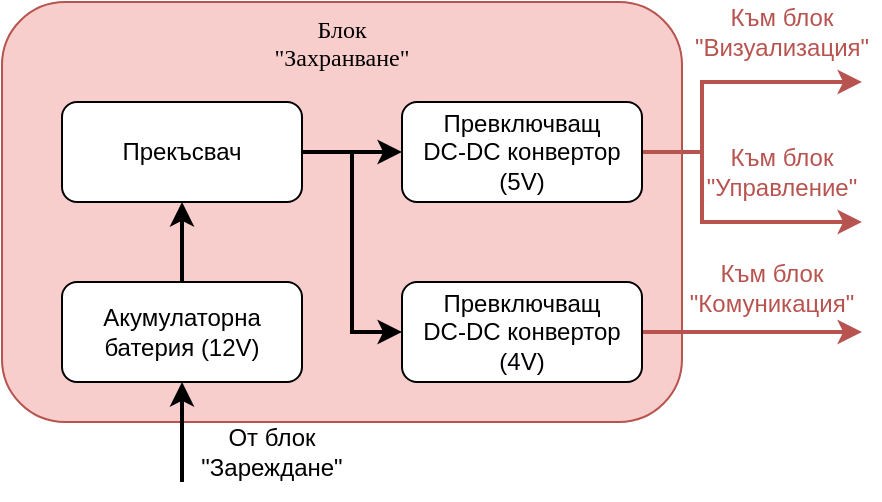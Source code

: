 <mxfile version="12.6.6" type="device"><diagram id="C5RBs43oDa-KdzZeNtuy" name="Page-1"><mxGraphModel dx="677" dy="340" grid="1" gridSize="10" guides="1" tooltips="1" connect="1" arrows="1" fold="1" page="1" pageScale="1" pageWidth="827" pageHeight="1169" math="0" shadow="0"><root><mxCell id="WIyWlLk6GJQsqaUBKTNV-0"/><mxCell id="WIyWlLk6GJQsqaUBKTNV-1" parent="WIyWlLk6GJQsqaUBKTNV-0"/><mxCell id="fW3TqtSzrojyCsGFCnBx-0" value="Блок&lt;br&gt;&quot;Захранване&quot;" style="rounded=1;whiteSpace=wrap;html=1;fillColor=#F8CECC;strokeColor=#B85450;fontFamily=Tahoma;fontStyle=0;verticalAlign=top;align=center;" parent="WIyWlLk6GJQsqaUBKTNV-1" vertex="1"><mxGeometry x="290" y="220" width="340" height="210" as="geometry"/></mxCell><mxCell id="myU3WRo_0gvqOAIpdl89-10" style="edgeStyle=orthogonalEdgeStyle;rounded=0;orthogonalLoop=1;jettySize=auto;html=1;strokeWidth=2;strokeColor=#B85450;exitX=1;exitY=0.5;exitDx=0;exitDy=0;" edge="1" parent="WIyWlLk6GJQsqaUBKTNV-1" source="Huu_bbT5uVvqRd9ZXJoG-0"><mxGeometry relative="1" as="geometry"><mxPoint x="720" y="260" as="targetPoint"/><mxPoint x="680" y="330" as="sourcePoint"/><Array as="points"><mxPoint x="640" y="295"/><mxPoint x="640" y="260"/></Array></mxGeometry></mxCell><mxCell id="myU3WRo_0gvqOAIpdl89-11" style="edgeStyle=orthogonalEdgeStyle;rounded=0;orthogonalLoop=1;jettySize=auto;html=1;strokeWidth=2;strokeColor=#B85450;exitX=1;exitY=0.5;exitDx=0;exitDy=0;" edge="1" parent="WIyWlLk6GJQsqaUBKTNV-1" source="Huu_bbT5uVvqRd9ZXJoG-0"><mxGeometry relative="1" as="geometry"><mxPoint x="720" y="330" as="targetPoint"/><mxPoint x="610" y="315" as="sourcePoint"/><Array as="points"><mxPoint x="640" y="295"/><mxPoint x="640" y="330"/></Array></mxGeometry></mxCell><mxCell id="Huu_bbT5uVvqRd9ZXJoG-0" value="Превключващ&lt;br&gt;DC-DC конвертор&lt;br&gt;(5V)" style="rounded=1;whiteSpace=wrap;html=1;" parent="WIyWlLk6GJQsqaUBKTNV-1" vertex="1"><mxGeometry x="490" y="270" width="120" height="50" as="geometry"/></mxCell><mxCell id="myU3WRo_0gvqOAIpdl89-14" style="edgeStyle=orthogonalEdgeStyle;rounded=0;orthogonalLoop=1;jettySize=auto;html=1;strokeColor=#B85450;strokeWidth=2;" edge="1" parent="WIyWlLk6GJQsqaUBKTNV-1" source="myU3WRo_0gvqOAIpdl89-4"><mxGeometry relative="1" as="geometry"><mxPoint x="720" y="385" as="targetPoint"/></mxGeometry></mxCell><mxCell id="myU3WRo_0gvqOAIpdl89-4" value="Превключващ&lt;br&gt;DC-DC конвертор&lt;br&gt;(4V)" style="rounded=1;whiteSpace=wrap;html=1;" vertex="1" parent="WIyWlLk6GJQsqaUBKTNV-1"><mxGeometry x="490" y="360" width="120" height="50" as="geometry"/></mxCell><mxCell id="myU3WRo_0gvqOAIpdl89-7" style="edgeStyle=orthogonalEdgeStyle;rounded=0;orthogonalLoop=1;jettySize=auto;html=1;strokeWidth=2;entryX=0.5;entryY=1;entryDx=0;entryDy=0;" edge="1" parent="WIyWlLk6GJQsqaUBKTNV-1" source="myU3WRo_0gvqOAIpdl89-5" target="myU3WRo_0gvqOAIpdl89-6"><mxGeometry relative="1" as="geometry"><Array as="points"><mxPoint x="380" y="340"/><mxPoint x="380" y="340"/></Array></mxGeometry></mxCell><mxCell id="myU3WRo_0gvqOAIpdl89-16" style="edgeStyle=orthogonalEdgeStyle;rounded=0;orthogonalLoop=1;jettySize=auto;html=1;strokeColor=#000000;strokeWidth=2;entryX=0.5;entryY=1;entryDx=0;entryDy=0;" edge="1" parent="WIyWlLk6GJQsqaUBKTNV-1" target="myU3WRo_0gvqOAIpdl89-5"><mxGeometry relative="1" as="geometry"><mxPoint x="190" y="295" as="targetPoint"/><mxPoint x="380" y="460" as="sourcePoint"/><Array as="points"><mxPoint x="380" y="460"/></Array></mxGeometry></mxCell><mxCell id="myU3WRo_0gvqOAIpdl89-5" value="Акумулаторна батерия (12V)" style="rounded=1;whiteSpace=wrap;html=1;" vertex="1" parent="WIyWlLk6GJQsqaUBKTNV-1"><mxGeometry x="320" y="360" width="120" height="50" as="geometry"/></mxCell><mxCell id="myU3WRo_0gvqOAIpdl89-8" style="edgeStyle=orthogonalEdgeStyle;rounded=0;orthogonalLoop=1;jettySize=auto;html=1;entryX=0;entryY=0.5;entryDx=0;entryDy=0;strokeWidth=2;" edge="1" parent="WIyWlLk6GJQsqaUBKTNV-1" source="myU3WRo_0gvqOAIpdl89-6" target="myU3WRo_0gvqOAIpdl89-4"><mxGeometry relative="1" as="geometry"/></mxCell><mxCell id="myU3WRo_0gvqOAIpdl89-9" style="edgeStyle=orthogonalEdgeStyle;rounded=0;orthogonalLoop=1;jettySize=auto;html=1;entryX=0;entryY=0.5;entryDx=0;entryDy=0;strokeWidth=2;" edge="1" parent="WIyWlLk6GJQsqaUBKTNV-1" source="myU3WRo_0gvqOAIpdl89-6" target="Huu_bbT5uVvqRd9ZXJoG-0"><mxGeometry relative="1" as="geometry"/></mxCell><mxCell id="myU3WRo_0gvqOAIpdl89-6" value="Прекъсвач" style="rounded=1;whiteSpace=wrap;html=1;" vertex="1" parent="WIyWlLk6GJQsqaUBKTNV-1"><mxGeometry x="320" y="270" width="120" height="50" as="geometry"/></mxCell><mxCell id="myU3WRo_0gvqOAIpdl89-12" value="Към блок &quot;Управление&quot;" style="text;html=1;strokeColor=none;fillColor=none;align=center;verticalAlign=middle;whiteSpace=wrap;rounded=0;fontColor=#B85450;" vertex="1" parent="WIyWlLk6GJQsqaUBKTNV-1"><mxGeometry x="640" y="290" width="80" height="30" as="geometry"/></mxCell><mxCell id="myU3WRo_0gvqOAIpdl89-13" value="Към блок &quot;Визуализация&quot;" style="text;html=1;strokeColor=none;fillColor=none;align=center;verticalAlign=middle;whiteSpace=wrap;rounded=0;fontColor=#B85450;" vertex="1" parent="WIyWlLk6GJQsqaUBKTNV-1"><mxGeometry x="635" y="220" width="90" height="30" as="geometry"/></mxCell><mxCell id="myU3WRo_0gvqOAIpdl89-15" value="Към блок &quot;Комуникация&quot;" style="text;html=1;strokeColor=none;fillColor=none;align=center;verticalAlign=middle;whiteSpace=wrap;rounded=0;fontColor=#B85450;spacingBottom=5;" vertex="1" parent="WIyWlLk6GJQsqaUBKTNV-1"><mxGeometry x="635" y="350" width="80" height="30" as="geometry"/></mxCell><mxCell id="myU3WRo_0gvqOAIpdl89-17" value="От блок &quot;Зареждане&quot;" style="text;html=1;strokeColor=none;fillColor=none;align=center;verticalAlign=middle;whiteSpace=wrap;rounded=0;fontColor=#000000;" vertex="1" parent="WIyWlLk6GJQsqaUBKTNV-1"><mxGeometry x="380" y="430" width="90" height="30" as="geometry"/></mxCell></root></mxGraphModel></diagram></mxfile>
